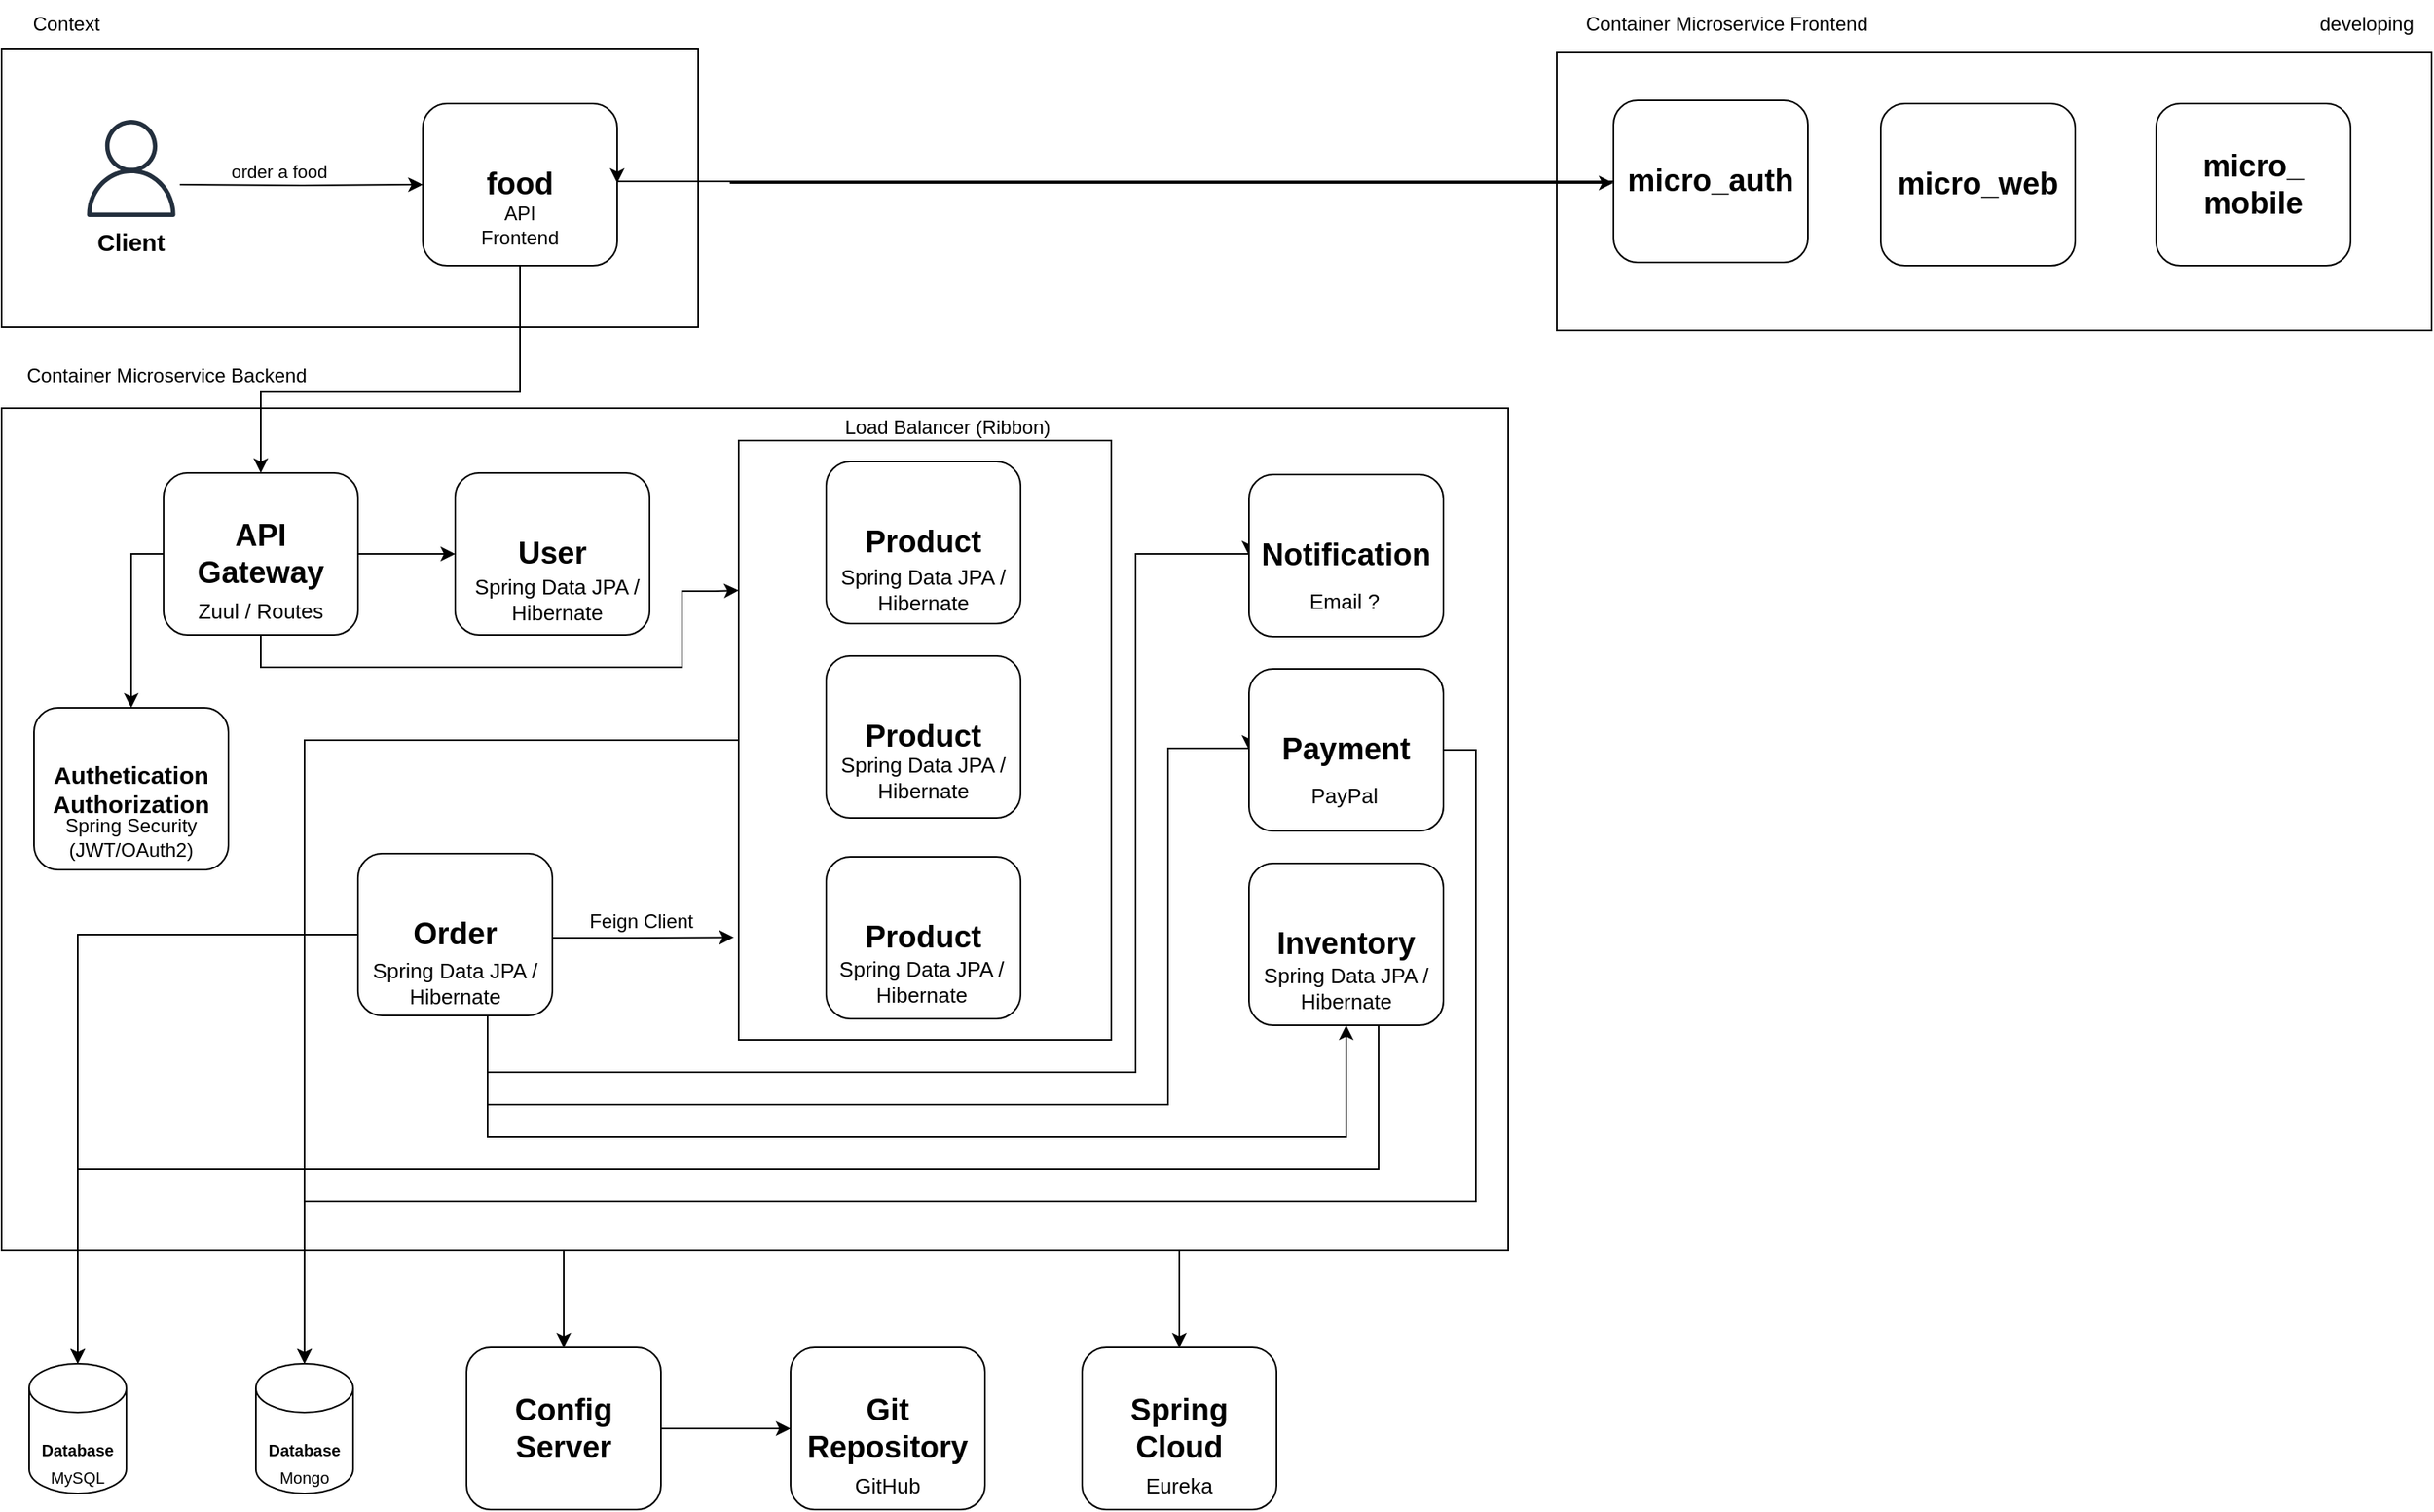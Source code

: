 <mxfile version="21.6.5" type="device">
  <diagram name="Página-1" id="KszpSE-jhbqmmVBHbcnh">
    <mxGraphModel dx="1750" dy="1035" grid="1" gridSize="10" guides="1" tooltips="1" connect="1" arrows="1" fold="1" page="1" pageScale="1" pageWidth="1654" pageHeight="1169" math="0" shadow="0">
      <root>
        <mxCell id="0" />
        <mxCell id="1" parent="0" />
        <mxCell id="f8OVyy-Q0ZoANCt4CHQg-6" value="" style="rounded=0;whiteSpace=wrap;html=1;" parent="1" vertex="1">
          <mxGeometry x="40" y="38" width="430" height="172" as="geometry" />
        </mxCell>
        <mxCell id="f8OVyy-Q0ZoANCt4CHQg-1" value="" style="sketch=0;outlineConnect=0;fontColor=#232F3E;gradientColor=none;fillColor=#232F3D;strokeColor=none;dashed=0;verticalLabelPosition=bottom;verticalAlign=top;align=center;html=1;fontSize=12;fontStyle=0;aspect=fixed;pointerEvents=1;shape=mxgraph.aws4.user;" parent="1" vertex="1">
          <mxGeometry x="90" y="82" width="60" height="60" as="geometry" />
        </mxCell>
        <mxCell id="f8OVyy-Q0ZoANCt4CHQg-8" style="edgeStyle=orthogonalEdgeStyle;rounded=0;orthogonalLoop=1;jettySize=auto;html=1;entryX=0;entryY=0.5;entryDx=0;entryDy=0;" parent="1" target="f8OVyy-Q0ZoANCt4CHQg-4" edge="1">
          <mxGeometry relative="1" as="geometry">
            <mxPoint x="150" y="122" as="sourcePoint" />
            <mxPoint x="290" y="132" as="targetPoint" />
          </mxGeometry>
        </mxCell>
        <mxCell id="f8OVyy-Q0ZoANCt4CHQg-9" value="&lt;br&gt;order a food" style="edgeLabel;html=1;align=center;verticalAlign=middle;resizable=0;points=[];" parent="f8OVyy-Q0ZoANCt4CHQg-8" vertex="1" connectable="0">
          <mxGeometry x="0.231" y="-1" relative="1" as="geometry">
            <mxPoint x="-31" y="-16" as="offset" />
          </mxGeometry>
        </mxCell>
        <mxCell id="f8OVyy-Q0ZoANCt4CHQg-2" value="&lt;pre&gt;&lt;font face=&quot;Helvetica&quot; style=&quot;font-size: 15px;&quot;&gt;&lt;b&gt;Client&lt;/b&gt;&lt;/font&gt;&lt;/pre&gt;" style="text;html=1;strokeColor=none;fillColor=none;align=center;verticalAlign=middle;whiteSpace=wrap;rounded=0;" parent="1" vertex="1">
          <mxGeometry x="90" y="142" width="60" height="30" as="geometry" />
        </mxCell>
        <mxCell id="f8OVyy-Q0ZoANCt4CHQg-4" value="&lt;font size=&quot;1&quot; style=&quot;&quot;&gt;&lt;b style=&quot;font-size: 19px;&quot;&gt;food&lt;/b&gt;&lt;/font&gt;" style="rounded=1;whiteSpace=wrap;html=1;" parent="1" vertex="1">
          <mxGeometry x="300" y="72" width="120" height="100" as="geometry" />
        </mxCell>
        <mxCell id="f8OVyy-Q0ZoANCt4CHQg-7" value="Context" style="text;html=1;strokeColor=none;fillColor=none;align=center;verticalAlign=middle;whiteSpace=wrap;rounded=0;" parent="1" vertex="1">
          <mxGeometry x="50" y="8" width="60" height="30" as="geometry" />
        </mxCell>
        <mxCell id="f8OVyy-Q0ZoANCt4CHQg-10" value="API Frontend" style="text;html=1;strokeColor=none;fillColor=none;align=center;verticalAlign=middle;whiteSpace=wrap;rounded=0;" parent="1" vertex="1">
          <mxGeometry x="330" y="132" width="60" height="30" as="geometry" />
        </mxCell>
        <mxCell id="f8OVyy-Q0ZoANCt4CHQg-17" value="" style="rounded=0;whiteSpace=wrap;html=1;" parent="1" vertex="1">
          <mxGeometry x="1000" y="40" width="540" height="172" as="geometry" />
        </mxCell>
        <mxCell id="f8OVyy-Q0ZoANCt4CHQg-26" style="edgeStyle=orthogonalEdgeStyle;rounded=0;orthogonalLoop=1;jettySize=auto;html=1;entryX=1;entryY=0.5;entryDx=0;entryDy=0;" parent="1" edge="1">
          <mxGeometry relative="1" as="geometry">
            <mxPoint x="420" y="121" as="targetPoint" />
            <mxPoint x="1035" y="119" as="sourcePoint" />
            <Array as="points">
              <mxPoint x="1035" y="120" />
              <mxPoint x="420" y="120" />
            </Array>
          </mxGeometry>
        </mxCell>
        <mxCell id="f8OVyy-Q0ZoANCt4CHQg-19" value="&lt;font size=&quot;1&quot; style=&quot;&quot;&gt;&lt;b style=&quot;font-size: 19px;&quot;&gt;micro_auth&lt;br&gt;&lt;/b&gt;&lt;/font&gt;" style="rounded=1;whiteSpace=wrap;html=1;" parent="1" vertex="1">
          <mxGeometry x="1035" y="70" width="120" height="100" as="geometry" />
        </mxCell>
        <mxCell id="f8OVyy-Q0ZoANCt4CHQg-20" value="&lt;font size=&quot;1&quot; style=&quot;&quot;&gt;&lt;b style=&quot;font-size: 19px;&quot;&gt;micro_web&lt;br&gt;&lt;/b&gt;&lt;/font&gt;" style="rounded=1;whiteSpace=wrap;html=1;" parent="1" vertex="1">
          <mxGeometry x="1200" y="72" width="120" height="100" as="geometry" />
        </mxCell>
        <mxCell id="f8OVyy-Q0ZoANCt4CHQg-21" value="&lt;font size=&quot;1&quot; style=&quot;&quot;&gt;&lt;b style=&quot;font-size: 19px;&quot;&gt;micro_&lt;br&gt;mobile&lt;br&gt;&lt;/b&gt;&lt;/font&gt;" style="rounded=1;whiteSpace=wrap;html=1;" parent="1" vertex="1">
          <mxGeometry x="1370" y="72" width="120" height="100" as="geometry" />
        </mxCell>
        <mxCell id="f8OVyy-Q0ZoANCt4CHQg-22" value="developing" style="text;html=1;strokeColor=none;fillColor=none;align=center;verticalAlign=middle;whiteSpace=wrap;rounded=0;" parent="1" vertex="1">
          <mxGeometry x="1470" y="8" width="60" height="30" as="geometry" />
        </mxCell>
        <mxCell id="f8OVyy-Q0ZoANCt4CHQg-24" value="Container Microservice Frontend" style="text;html=1;strokeColor=none;fillColor=none;align=center;verticalAlign=middle;whiteSpace=wrap;rounded=0;" parent="1" vertex="1">
          <mxGeometry x="1000" y="8" width="210" height="30" as="geometry" />
        </mxCell>
        <mxCell id="f8OVyy-Q0ZoANCt4CHQg-25" style="edgeStyle=orthogonalEdgeStyle;rounded=0;orthogonalLoop=1;jettySize=auto;html=1;entryX=0;entryY=0.5;entryDx=0;entryDy=0;" parent="1" edge="1">
          <mxGeometry relative="1" as="geometry">
            <mxPoint x="1035" y="120.99" as="targetPoint" />
            <Array as="points">
              <mxPoint x="420" y="120" />
              <mxPoint x="490" y="120" />
            </Array>
            <mxPoint x="420" y="123.001" as="sourcePoint" />
          </mxGeometry>
        </mxCell>
        <mxCell id="ezLGye8vCEzG3HcQXPM_-5" style="edgeStyle=orthogonalEdgeStyle;rounded=0;orthogonalLoop=1;jettySize=auto;html=1;" edge="1" parent="1" source="f8OVyy-Q0ZoANCt4CHQg-27" target="f8OVyy-Q0ZoANCt4CHQg-54">
          <mxGeometry relative="1" as="geometry">
            <Array as="points">
              <mxPoint x="767" y="790" />
              <mxPoint x="767" y="790" />
            </Array>
          </mxGeometry>
        </mxCell>
        <mxCell id="ezLGye8vCEzG3HcQXPM_-6" style="edgeStyle=orthogonalEdgeStyle;rounded=0;orthogonalLoop=1;jettySize=auto;html=1;entryX=0.5;entryY=0;entryDx=0;entryDy=0;" edge="1" parent="1" source="f8OVyy-Q0ZoANCt4CHQg-27" target="f8OVyy-Q0ZoANCt4CHQg-52">
          <mxGeometry relative="1" as="geometry">
            <Array as="points">
              <mxPoint x="387" y="800" />
              <mxPoint x="387" y="800" />
            </Array>
          </mxGeometry>
        </mxCell>
        <mxCell id="f8OVyy-Q0ZoANCt4CHQg-27" value="" style="rounded=0;whiteSpace=wrap;html=1;" parent="1" vertex="1">
          <mxGeometry x="40" y="260" width="930" height="520" as="geometry" />
        </mxCell>
        <mxCell id="f8OVyy-Q0ZoANCt4CHQg-66" style="edgeStyle=orthogonalEdgeStyle;rounded=0;orthogonalLoop=1;jettySize=auto;html=1;" parent="1" source="f8OVyy-Q0ZoANCt4CHQg-28" target="f8OVyy-Q0ZoANCt4CHQg-65" edge="1">
          <mxGeometry relative="1" as="geometry" />
        </mxCell>
        <mxCell id="f8OVyy-Q0ZoANCt4CHQg-67" style="edgeStyle=orthogonalEdgeStyle;rounded=0;orthogonalLoop=1;jettySize=auto;html=1;entryX=0;entryY=0.25;entryDx=0;entryDy=0;" parent="1" source="f8OVyy-Q0ZoANCt4CHQg-28" target="f8OVyy-Q0ZoANCt4CHQg-36" edge="1">
          <mxGeometry relative="1" as="geometry">
            <Array as="points">
              <mxPoint x="200" y="420" />
              <mxPoint x="460" y="420" />
              <mxPoint x="460" y="373" />
              <mxPoint x="480" y="373" />
            </Array>
          </mxGeometry>
        </mxCell>
        <mxCell id="f8OVyy-Q0ZoANCt4CHQg-81" style="edgeStyle=orthogonalEdgeStyle;rounded=0;orthogonalLoop=1;jettySize=auto;html=1;" parent="1" source="f8OVyy-Q0ZoANCt4CHQg-28" target="f8OVyy-Q0ZoANCt4CHQg-33" edge="1">
          <mxGeometry relative="1" as="geometry">
            <Array as="points">
              <mxPoint x="120" y="350" />
            </Array>
          </mxGeometry>
        </mxCell>
        <mxCell id="f8OVyy-Q0ZoANCt4CHQg-28" value="&lt;span style=&quot;font-size: 19px;&quot;&gt;&lt;b&gt;API&lt;br&gt;Gateway&lt;/b&gt;&lt;/span&gt;" style="rounded=1;whiteSpace=wrap;html=1;" parent="1" vertex="1">
          <mxGeometry x="139.97" y="300" width="120" height="100" as="geometry" />
        </mxCell>
        <mxCell id="f8OVyy-Q0ZoANCt4CHQg-29" value="&lt;font style=&quot;font-size: 13px;&quot;&gt;Zuul / Routes&lt;/font&gt;" style="text;html=1;strokeColor=none;fillColor=none;align=center;verticalAlign=middle;whiteSpace=wrap;rounded=0;" parent="1" vertex="1">
          <mxGeometry x="159.95" y="370" width="80.03" height="30" as="geometry" />
        </mxCell>
        <mxCell id="f8OVyy-Q0ZoANCt4CHQg-31" style="edgeStyle=orthogonalEdgeStyle;rounded=0;orthogonalLoop=1;jettySize=auto;html=1;exitX=0.5;exitY=1;exitDx=0;exitDy=0;" parent="1" source="f8OVyy-Q0ZoANCt4CHQg-4" target="f8OVyy-Q0ZoANCt4CHQg-28" edge="1">
          <mxGeometry relative="1" as="geometry">
            <mxPoint x="419.996" y="172" as="sourcePoint" />
            <Array as="points">
              <mxPoint x="360" y="250" />
              <mxPoint x="200" y="250" />
            </Array>
          </mxGeometry>
        </mxCell>
        <mxCell id="f8OVyy-Q0ZoANCt4CHQg-32" value="Container Microservice Backend" style="text;html=1;strokeColor=none;fillColor=none;align=center;verticalAlign=middle;whiteSpace=wrap;rounded=0;" parent="1" vertex="1">
          <mxGeometry x="42" y="225" width="200" height="30" as="geometry" />
        </mxCell>
        <mxCell id="f8OVyy-Q0ZoANCt4CHQg-33" value="&lt;b style=&quot;&quot;&gt;&lt;font style=&quot;font-size: 15px;&quot;&gt;Authetication Authorization&lt;/font&gt;&lt;/b&gt;" style="rounded=1;whiteSpace=wrap;html=1;" parent="1" vertex="1">
          <mxGeometry x="60" y="445" width="120" height="100" as="geometry" />
        </mxCell>
        <mxCell id="f8OVyy-Q0ZoANCt4CHQg-34" value="Spring Security (JWT/OAuth2)" style="text;html=1;strokeColor=none;fillColor=none;align=center;verticalAlign=middle;whiteSpace=wrap;rounded=0;" parent="1" vertex="1">
          <mxGeometry x="75.0" y="510" width="90" height="30" as="geometry" />
        </mxCell>
        <mxCell id="ezLGye8vCEzG3HcQXPM_-9" style="edgeStyle=orthogonalEdgeStyle;rounded=0;orthogonalLoop=1;jettySize=auto;html=1;entryX=0.5;entryY=0;entryDx=0;entryDy=0;entryPerimeter=0;" edge="1" parent="1" source="f8OVyy-Q0ZoANCt4CHQg-36" target="f8OVyy-Q0ZoANCt4CHQg-45">
          <mxGeometry relative="1" as="geometry" />
        </mxCell>
        <mxCell id="f8OVyy-Q0ZoANCt4CHQg-36" value="" style="rounded=0;whiteSpace=wrap;html=1;" parent="1" vertex="1">
          <mxGeometry x="495.01" y="280" width="230" height="370" as="geometry" />
        </mxCell>
        <mxCell id="f8OVyy-Q0ZoANCt4CHQg-35" value="&lt;span style=&quot;font-size: 19px;&quot;&gt;&lt;b&gt;Product&lt;/b&gt;&lt;/span&gt;" style="rounded=1;whiteSpace=wrap;html=1;" parent="1" vertex="1">
          <mxGeometry x="549" y="293" width="120" height="100" as="geometry" />
        </mxCell>
        <mxCell id="f8OVyy-Q0ZoANCt4CHQg-37" value="&lt;span style=&quot;font-size: 19px;&quot;&gt;&lt;b&gt;Product&lt;/b&gt;&lt;/span&gt;" style="rounded=1;whiteSpace=wrap;html=1;" parent="1" vertex="1">
          <mxGeometry x="549" y="413" width="120" height="100" as="geometry" />
        </mxCell>
        <mxCell id="f8OVyy-Q0ZoANCt4CHQg-38" value="&lt;span style=&quot;font-size: 19px;&quot;&gt;&lt;b&gt;Product&lt;/b&gt;&lt;/span&gt;" style="rounded=1;whiteSpace=wrap;html=1;" parent="1" vertex="1">
          <mxGeometry x="549.01" y="537" width="120" height="100" as="geometry" />
        </mxCell>
        <mxCell id="f8OVyy-Q0ZoANCt4CHQg-50" style="edgeStyle=orthogonalEdgeStyle;rounded=0;orthogonalLoop=1;jettySize=auto;html=1;entryX=0;entryY=0.5;entryDx=0;entryDy=0;" parent="1" source="f8OVyy-Q0ZoANCt4CHQg-39" target="f8OVyy-Q0ZoANCt4CHQg-61" edge="1">
          <mxGeometry relative="1" as="geometry">
            <mxPoint x="370" y="610" as="targetPoint" />
            <Array as="points">
              <mxPoint x="340" y="670" />
              <mxPoint x="740" y="670" />
              <mxPoint x="740" y="350" />
            </Array>
          </mxGeometry>
        </mxCell>
        <mxCell id="f8OVyy-Q0ZoANCt4CHQg-69" style="edgeStyle=orthogonalEdgeStyle;rounded=0;orthogonalLoop=1;jettySize=auto;html=1;entryX=0;entryY=0.5;entryDx=0;entryDy=0;" parent="1" source="f8OVyy-Q0ZoANCt4CHQg-39" target="f8OVyy-Q0ZoANCt4CHQg-62" edge="1">
          <mxGeometry relative="1" as="geometry">
            <Array as="points">
              <mxPoint x="340" y="690" />
              <mxPoint x="760" y="690" />
              <mxPoint x="760" y="470" />
            </Array>
          </mxGeometry>
        </mxCell>
        <mxCell id="f8OVyy-Q0ZoANCt4CHQg-83" style="edgeStyle=orthogonalEdgeStyle;rounded=0;orthogonalLoop=1;jettySize=auto;html=1;entryX=-0.013;entryY=0.829;entryDx=0;entryDy=0;entryPerimeter=0;" parent="1" source="f8OVyy-Q0ZoANCt4CHQg-39" target="f8OVyy-Q0ZoANCt4CHQg-36" edge="1">
          <mxGeometry relative="1" as="geometry">
            <Array as="points">
              <mxPoint x="430" y="587" />
              <mxPoint x="430" y="587" />
            </Array>
          </mxGeometry>
        </mxCell>
        <mxCell id="ezLGye8vCEzG3HcQXPM_-7" style="edgeStyle=orthogonalEdgeStyle;rounded=0;orthogonalLoop=1;jettySize=auto;html=1;entryX=0.5;entryY=0;entryDx=0;entryDy=0;entryPerimeter=0;" edge="1" parent="1" source="f8OVyy-Q0ZoANCt4CHQg-39" target="f8OVyy-Q0ZoANCt4CHQg-44">
          <mxGeometry relative="1" as="geometry" />
        </mxCell>
        <mxCell id="f8OVyy-Q0ZoANCt4CHQg-39" value="&lt;span style=&quot;font-size: 19px;&quot;&gt;&lt;b&gt;Order&lt;/b&gt;&lt;/span&gt;" style="rounded=1;whiteSpace=wrap;html=1;" parent="1" vertex="1">
          <mxGeometry x="259.97" y="535" width="120" height="100" as="geometry" />
        </mxCell>
        <mxCell id="f8OVyy-Q0ZoANCt4CHQg-40" value="&lt;font style=&quot;font-size: 13px;&quot;&gt;Spring Data JPA / Hibernate&lt;/font&gt;" style="text;html=1;strokeColor=none;fillColor=none;align=center;verticalAlign=middle;whiteSpace=wrap;rounded=0;" parent="1" vertex="1">
          <mxGeometry x="553.99" y="357" width="110.03" height="30" as="geometry" />
        </mxCell>
        <mxCell id="f8OVyy-Q0ZoANCt4CHQg-41" value="Load Balancer (Ribbon)" style="text;html=1;strokeColor=none;fillColor=none;align=center;verticalAlign=middle;whiteSpace=wrap;rounded=0;" parent="1" vertex="1">
          <mxGeometry x="549" y="257" width="150" height="30" as="geometry" />
        </mxCell>
        <mxCell id="f8OVyy-Q0ZoANCt4CHQg-42" value="&lt;font style=&quot;font-size: 13px;&quot;&gt;Spring Data JPA / Hibernate&lt;/font&gt;" style="text;html=1;strokeColor=none;fillColor=none;align=center;verticalAlign=middle;whiteSpace=wrap;rounded=0;" parent="1" vertex="1">
          <mxGeometry x="553.99" y="473" width="110.03" height="30" as="geometry" />
        </mxCell>
        <mxCell id="f8OVyy-Q0ZoANCt4CHQg-43" value="&lt;font style=&quot;font-size: 13px;&quot;&gt;Spring Data JPA / Hibernate&lt;/font&gt;" style="text;html=1;strokeColor=none;fillColor=none;align=center;verticalAlign=middle;whiteSpace=wrap;rounded=0;" parent="1" vertex="1">
          <mxGeometry x="553" y="599" width="110.03" height="30" as="geometry" />
        </mxCell>
        <mxCell id="f8OVyy-Q0ZoANCt4CHQg-44" value="&lt;b&gt;&lt;font style=&quot;font-size: 10px;&quot;&gt;Database&lt;/font&gt;&lt;/b&gt;" style="shape=cylinder3;whiteSpace=wrap;html=1;boundedLbl=1;backgroundOutline=1;size=15;" parent="1" vertex="1">
          <mxGeometry x="57" y="850" width="60" height="80" as="geometry" />
        </mxCell>
        <mxCell id="f8OVyy-Q0ZoANCt4CHQg-45" value="&lt;b&gt;&lt;font style=&quot;font-size: 10px;&quot;&gt;Database&lt;/font&gt;&lt;/b&gt;" style="shape=cylinder3;whiteSpace=wrap;html=1;boundedLbl=1;backgroundOutline=1;size=15;" parent="1" vertex="1">
          <mxGeometry x="196.97" y="850" width="60" height="80" as="geometry" />
        </mxCell>
        <mxCell id="f8OVyy-Q0ZoANCt4CHQg-46" value="&lt;font style=&quot;font-size: 10px;&quot;&gt;MySQL&lt;/font&gt;" style="text;html=1;strokeColor=none;fillColor=none;align=center;verticalAlign=middle;whiteSpace=wrap;rounded=0;" parent="1" vertex="1">
          <mxGeometry x="67" y="910" width="40" height="20" as="geometry" />
        </mxCell>
        <mxCell id="f8OVyy-Q0ZoANCt4CHQg-47" value="&lt;font style=&quot;font-size: 10px;&quot;&gt;Mongo&lt;/font&gt;" style="text;html=1;strokeColor=none;fillColor=none;align=center;verticalAlign=middle;whiteSpace=wrap;rounded=0;" parent="1" vertex="1">
          <mxGeometry x="206.97" y="910" width="40" height="20" as="geometry" />
        </mxCell>
        <mxCell id="f8OVyy-Q0ZoANCt4CHQg-59" style="edgeStyle=orthogonalEdgeStyle;rounded=0;orthogonalLoop=1;jettySize=auto;html=1;entryX=0;entryY=0.5;entryDx=0;entryDy=0;" parent="1" source="f8OVyy-Q0ZoANCt4CHQg-52" target="f8OVyy-Q0ZoANCt4CHQg-53" edge="1">
          <mxGeometry relative="1" as="geometry" />
        </mxCell>
        <mxCell id="f8OVyy-Q0ZoANCt4CHQg-52" value="&lt;span style=&quot;font-size: 19px;&quot;&gt;&lt;b&gt;Config Server&lt;/b&gt;&lt;/span&gt;" style="rounded=1;whiteSpace=wrap;html=1;" parent="1" vertex="1">
          <mxGeometry x="327" y="840" width="120" height="100" as="geometry" />
        </mxCell>
        <mxCell id="f8OVyy-Q0ZoANCt4CHQg-53" value="&lt;span style=&quot;font-size: 19px;&quot;&gt;&lt;b&gt;Git Repository&lt;/b&gt;&lt;/span&gt;" style="rounded=1;whiteSpace=wrap;html=1;" parent="1" vertex="1">
          <mxGeometry x="527" y="840" width="120" height="100" as="geometry" />
        </mxCell>
        <mxCell id="f8OVyy-Q0ZoANCt4CHQg-54" value="&lt;span style=&quot;font-size: 19px;&quot;&gt;&lt;b&gt;Spring&lt;br&gt;Cloud&lt;/b&gt;&lt;/span&gt;" style="rounded=1;whiteSpace=wrap;html=1;" parent="1" vertex="1">
          <mxGeometry x="707" y="840" width="120" height="100" as="geometry" />
        </mxCell>
        <mxCell id="f8OVyy-Q0ZoANCt4CHQg-55" value="&lt;font style=&quot;font-size: 13px;&quot;&gt;Eureka&lt;/font&gt;" style="text;html=1;strokeColor=none;fillColor=none;align=center;verticalAlign=middle;whiteSpace=wrap;rounded=0;" parent="1" vertex="1">
          <mxGeometry x="711.99" y="910" width="110.03" height="30" as="geometry" />
        </mxCell>
        <mxCell id="f8OVyy-Q0ZoANCt4CHQg-70" style="edgeStyle=orthogonalEdgeStyle;rounded=0;orthogonalLoop=1;jettySize=auto;html=1;entryX=0.5;entryY=1;entryDx=0;entryDy=0;" parent="1" target="f8OVyy-Q0ZoANCt4CHQg-63" edge="1">
          <mxGeometry relative="1" as="geometry">
            <mxPoint x="340" y="650" as="sourcePoint" />
            <Array as="points">
              <mxPoint x="340" y="710" />
              <mxPoint x="870" y="710" />
            </Array>
          </mxGeometry>
        </mxCell>
        <mxCell id="f8OVyy-Q0ZoANCt4CHQg-60" value="&lt;font style=&quot;font-size: 13px;&quot;&gt;Spring Data JPA / Hibernate&lt;/font&gt;" style="text;html=1;strokeColor=none;fillColor=none;align=center;verticalAlign=middle;whiteSpace=wrap;rounded=0;" parent="1" vertex="1">
          <mxGeometry x="264.96" y="600" width="110.03" height="30" as="geometry" />
        </mxCell>
        <mxCell id="f8OVyy-Q0ZoANCt4CHQg-61" value="&lt;span style=&quot;font-size: 19px;&quot;&gt;&lt;b&gt;Notification&lt;/b&gt;&lt;/span&gt;" style="rounded=1;whiteSpace=wrap;html=1;" parent="1" vertex="1">
          <mxGeometry x="810" y="301" width="120" height="100" as="geometry" />
        </mxCell>
        <mxCell id="ezLGye8vCEzG3HcQXPM_-10" style="edgeStyle=orthogonalEdgeStyle;rounded=0;orthogonalLoop=1;jettySize=auto;html=1;entryX=0.5;entryY=0;entryDx=0;entryDy=0;entryPerimeter=0;" edge="1" parent="1" source="f8OVyy-Q0ZoANCt4CHQg-62" target="f8OVyy-Q0ZoANCt4CHQg-45">
          <mxGeometry relative="1" as="geometry">
            <Array as="points">
              <mxPoint x="950" y="471" />
              <mxPoint x="950" y="750" />
              <mxPoint x="227" y="750" />
            </Array>
          </mxGeometry>
        </mxCell>
        <mxCell id="f8OVyy-Q0ZoANCt4CHQg-62" value="&lt;span style=&quot;font-size: 19px;&quot;&gt;&lt;b&gt;Payment&lt;/b&gt;&lt;/span&gt;" style="rounded=1;whiteSpace=wrap;html=1;" parent="1" vertex="1">
          <mxGeometry x="810" y="421" width="120" height="100" as="geometry" />
        </mxCell>
        <mxCell id="ezLGye8vCEzG3HcQXPM_-8" style="edgeStyle=orthogonalEdgeStyle;rounded=0;orthogonalLoop=1;jettySize=auto;html=1;entryX=0.5;entryY=0;entryDx=0;entryDy=0;entryPerimeter=0;" edge="1" parent="1" source="f8OVyy-Q0ZoANCt4CHQg-63" target="f8OVyy-Q0ZoANCt4CHQg-44">
          <mxGeometry relative="1" as="geometry">
            <Array as="points">
              <mxPoint x="890" y="730" />
              <mxPoint x="87" y="730" />
            </Array>
          </mxGeometry>
        </mxCell>
        <mxCell id="f8OVyy-Q0ZoANCt4CHQg-63" value="&lt;span style=&quot;font-size: 19px;&quot;&gt;&lt;b&gt;Inventory&lt;/b&gt;&lt;/span&gt;" style="rounded=1;whiteSpace=wrap;html=1;" parent="1" vertex="1">
          <mxGeometry x="810" y="541" width="120" height="100" as="geometry" />
        </mxCell>
        <mxCell id="f8OVyy-Q0ZoANCt4CHQg-65" value="&lt;span style=&quot;font-size: 19px;&quot;&gt;&lt;b&gt;User&lt;/b&gt;&lt;/span&gt;" style="rounded=1;whiteSpace=wrap;html=1;" parent="1" vertex="1">
          <mxGeometry x="320" y="300" width="120" height="100" as="geometry" />
        </mxCell>
        <mxCell id="f8OVyy-Q0ZoANCt4CHQg-71" value="&lt;font style=&quot;font-size: 13px;&quot;&gt;Spring Data JPA / Hibernate&lt;/font&gt;" style="text;html=1;strokeColor=none;fillColor=none;align=center;verticalAlign=middle;whiteSpace=wrap;rounded=0;" parent="1" vertex="1">
          <mxGeometry x="327.97" y="363" width="110.03" height="30" as="geometry" />
        </mxCell>
        <mxCell id="f8OVyy-Q0ZoANCt4CHQg-72" value="&lt;font style=&quot;font-size: 13px;&quot;&gt;GitHub&lt;/font&gt;" style="text;html=1;strokeColor=none;fillColor=none;align=center;verticalAlign=middle;whiteSpace=wrap;rounded=0;" parent="1" vertex="1">
          <mxGeometry x="531.99" y="910" width="110.03" height="30" as="geometry" />
        </mxCell>
        <mxCell id="f8OVyy-Q0ZoANCt4CHQg-73" value="&lt;font style=&quot;font-size: 13px;&quot;&gt;Email ?&lt;/font&gt;" style="text;html=1;strokeColor=none;fillColor=none;align=center;verticalAlign=middle;whiteSpace=wrap;rounded=0;" parent="1" vertex="1">
          <mxGeometry x="813.97" y="364" width="110.03" height="30" as="geometry" />
        </mxCell>
        <mxCell id="f8OVyy-Q0ZoANCt4CHQg-74" style="edgeStyle=orthogonalEdgeStyle;rounded=0;orthogonalLoop=1;jettySize=auto;html=1;exitX=0.5;exitY=1;exitDx=0;exitDy=0;" parent="1" source="f8OVyy-Q0ZoANCt4CHQg-73" target="f8OVyy-Q0ZoANCt4CHQg-73" edge="1">
          <mxGeometry relative="1" as="geometry" />
        </mxCell>
        <mxCell id="f8OVyy-Q0ZoANCt4CHQg-75" value="&lt;font style=&quot;font-size: 13px;&quot;&gt;PayPal&lt;/font&gt;" style="text;html=1;strokeColor=none;fillColor=none;align=center;verticalAlign=middle;whiteSpace=wrap;rounded=0;" parent="1" vertex="1">
          <mxGeometry x="813.97" y="484" width="110.03" height="30" as="geometry" />
        </mxCell>
        <mxCell id="f8OVyy-Q0ZoANCt4CHQg-76" value="&lt;font style=&quot;font-size: 13px;&quot;&gt;Spring Data JPA / Hibernate&lt;/font&gt;" style="text;html=1;strokeColor=none;fillColor=none;align=center;verticalAlign=middle;whiteSpace=wrap;rounded=0;" parent="1" vertex="1">
          <mxGeometry x="814.98" y="603" width="110.03" height="30" as="geometry" />
        </mxCell>
        <mxCell id="f8OVyy-Q0ZoANCt4CHQg-51" value="Feign Client" style="text;html=1;strokeColor=none;fillColor=none;align=center;verticalAlign=middle;whiteSpace=wrap;rounded=0;" parent="1" vertex="1">
          <mxGeometry x="390" y="560" width="90" height="33" as="geometry" />
        </mxCell>
      </root>
    </mxGraphModel>
  </diagram>
</mxfile>

